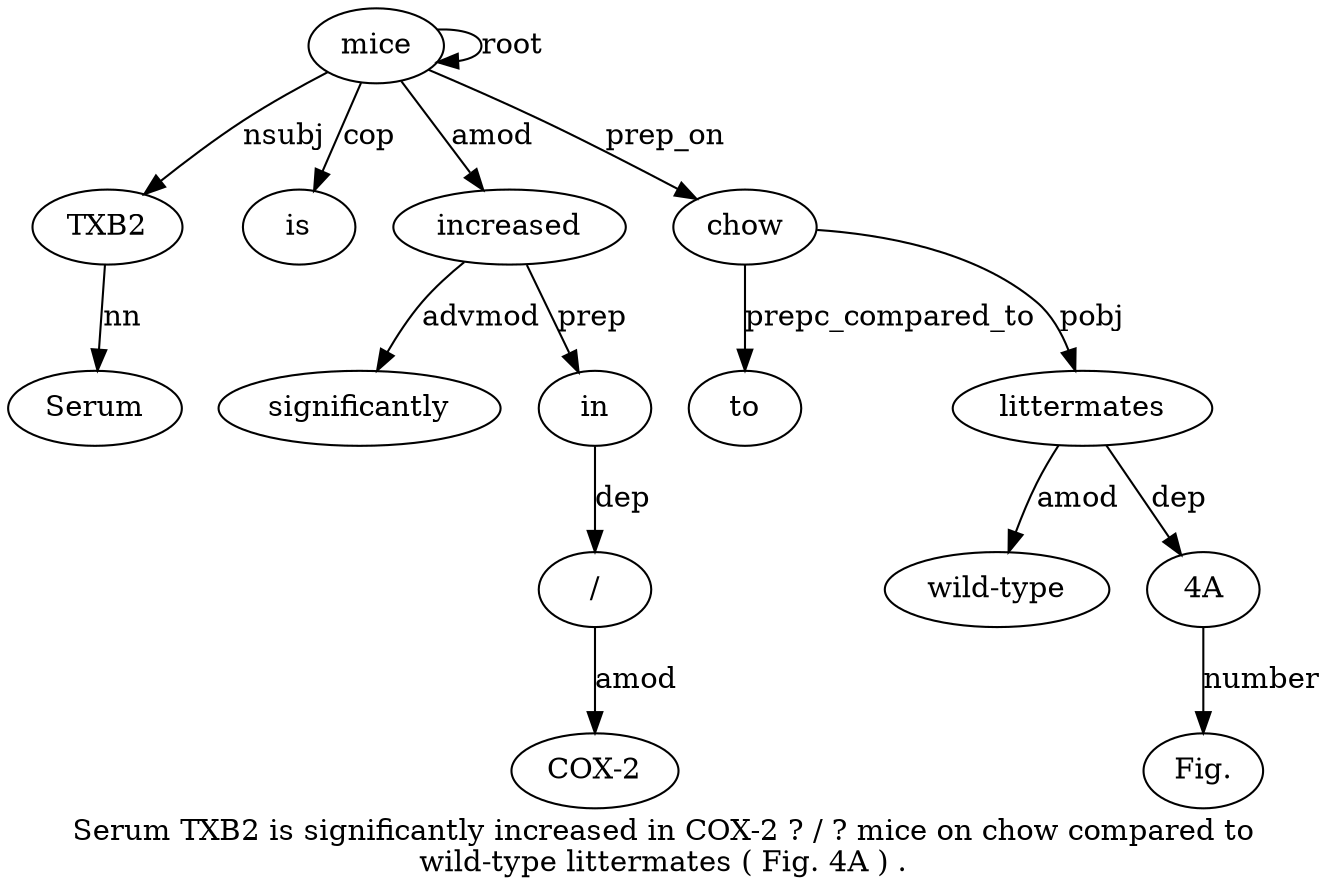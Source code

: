digraph "Serum TXB2 is significantly increased in COX-2 ? / ? mice on chow compared to wild-type littermates ( Fig. 4A ) ." {
label="Serum TXB2 is significantly increased in COX-2 ? / ? mice on chow compared to
wild-type littermates ( Fig. 4A ) .";
TXB2 [style=filled, fillcolor=white, label=TXB2];
Serum1 [style=filled, fillcolor=white, label=Serum];
TXB2 -> Serum1  [label=nn];
mice11 [style=filled, fillcolor=white, label=mice];
mice11 -> TXB2  [label=nsubj];
is3 [style=filled, fillcolor=white, label=is];
mice11 -> is3  [label=cop];
increased5 [style=filled, fillcolor=white, label=increased];
significantly4 [style=filled, fillcolor=white, label=significantly];
increased5 -> significantly4  [label=advmod];
mice11 -> increased5  [label=amod];
in6 [style=filled, fillcolor=white, label=in];
increased5 -> in6  [label=prep];
"/9" [style=filled, fillcolor=white, label="/"];
"COX-27" [style=filled, fillcolor=white, label="COX-2"];
"/9" -> "COX-27"  [label=amod];
in6 -> "/9"  [label=dep];
mice11 -> mice11  [label=root];
chow13 [style=filled, fillcolor=white, label=chow];
mice11 -> chow13  [label=prep_on];
to15 [style=filled, fillcolor=white, label=to];
chow13 -> to15  [label=prepc_compared_to];
littermates17 [style=filled, fillcolor=white, label=littermates];
"wild-type16" [style=filled, fillcolor=white, label="wild-type"];
littermates17 -> "wild-type16"  [label=amod];
chow13 -> littermates17  [label=pobj];
"4A20" [style=filled, fillcolor=white, label="4A"];
"Fig.19" [style=filled, fillcolor=white, label="Fig."];
"4A20" -> "Fig.19"  [label=number];
littermates17 -> "4A20"  [label=dep];
}
